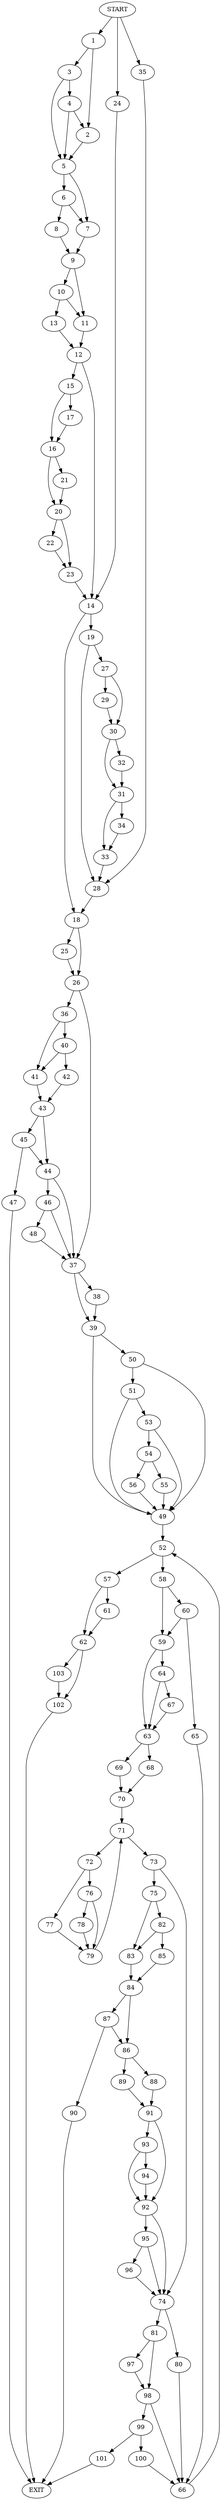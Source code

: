 digraph {
0 [label="START"]
104 [label="EXIT"]
0 -> 1
1 -> 2
1 -> 3
3 -> 4
3 -> 5
2 -> 5
4 -> 2
4 -> 5
5 -> 6
5 -> 7
6 -> 8
6 -> 7
7 -> 9
8 -> 9
9 -> 10
9 -> 11
11 -> 12
10 -> 11
10 -> 13
13 -> 12
12 -> 14
12 -> 15
15 -> 16
15 -> 17
14 -> 18
14 -> 19
16 -> 20
16 -> 21
17 -> 16
21 -> 20
20 -> 22
20 -> 23
22 -> 23
23 -> 14
0 -> 24
24 -> 14
18 -> 25
18 -> 26
19 -> 27
19 -> 28
27 -> 29
27 -> 30
28 -> 18
29 -> 30
30 -> 31
30 -> 32
31 -> 33
31 -> 34
32 -> 31
34 -> 33
33 -> 28
0 -> 35
35 -> 28
26 -> 36
26 -> 37
25 -> 26
37 -> 38
37 -> 39
36 -> 40
36 -> 41
40 -> 42
40 -> 41
41 -> 43
42 -> 43
43 -> 44
43 -> 45
44 -> 46
44 -> 37
45 -> 44
45 -> 47
47 -> 104
46 -> 48
46 -> 37
48 -> 37
39 -> 49
39 -> 50
38 -> 39
50 -> 51
50 -> 49
49 -> 52
51 -> 49
51 -> 53
53 -> 49
53 -> 54
54 -> 55
54 -> 56
55 -> 49
56 -> 49
52 -> 57
52 -> 58
58 -> 59
58 -> 60
57 -> 61
57 -> 62
59 -> 63
59 -> 64
60 -> 59
60 -> 65
65 -> 66
66 -> 52
64 -> 67
64 -> 63
63 -> 68
63 -> 69
67 -> 63
68 -> 70
69 -> 70
70 -> 71
71 -> 72
71 -> 73
73 -> 74
73 -> 75
72 -> 76
72 -> 77
76 -> 78
76 -> 79
77 -> 79
79 -> 71
78 -> 79
74 -> 80
74 -> 81
75 -> 82
75 -> 83
83 -> 84
82 -> 85
82 -> 83
85 -> 84
84 -> 86
84 -> 87
86 -> 88
86 -> 89
87 -> 90
87 -> 86
90 -> 104
89 -> 91
88 -> 91
91 -> 92
91 -> 93
93 -> 92
93 -> 94
92 -> 74
92 -> 95
94 -> 92
95 -> 96
95 -> 74
96 -> 74
80 -> 66
81 -> 97
81 -> 98
97 -> 98
98 -> 99
98 -> 66
99 -> 100
99 -> 101
101 -> 104
100 -> 66
61 -> 62
62 -> 102
62 -> 103
103 -> 102
102 -> 104
}
